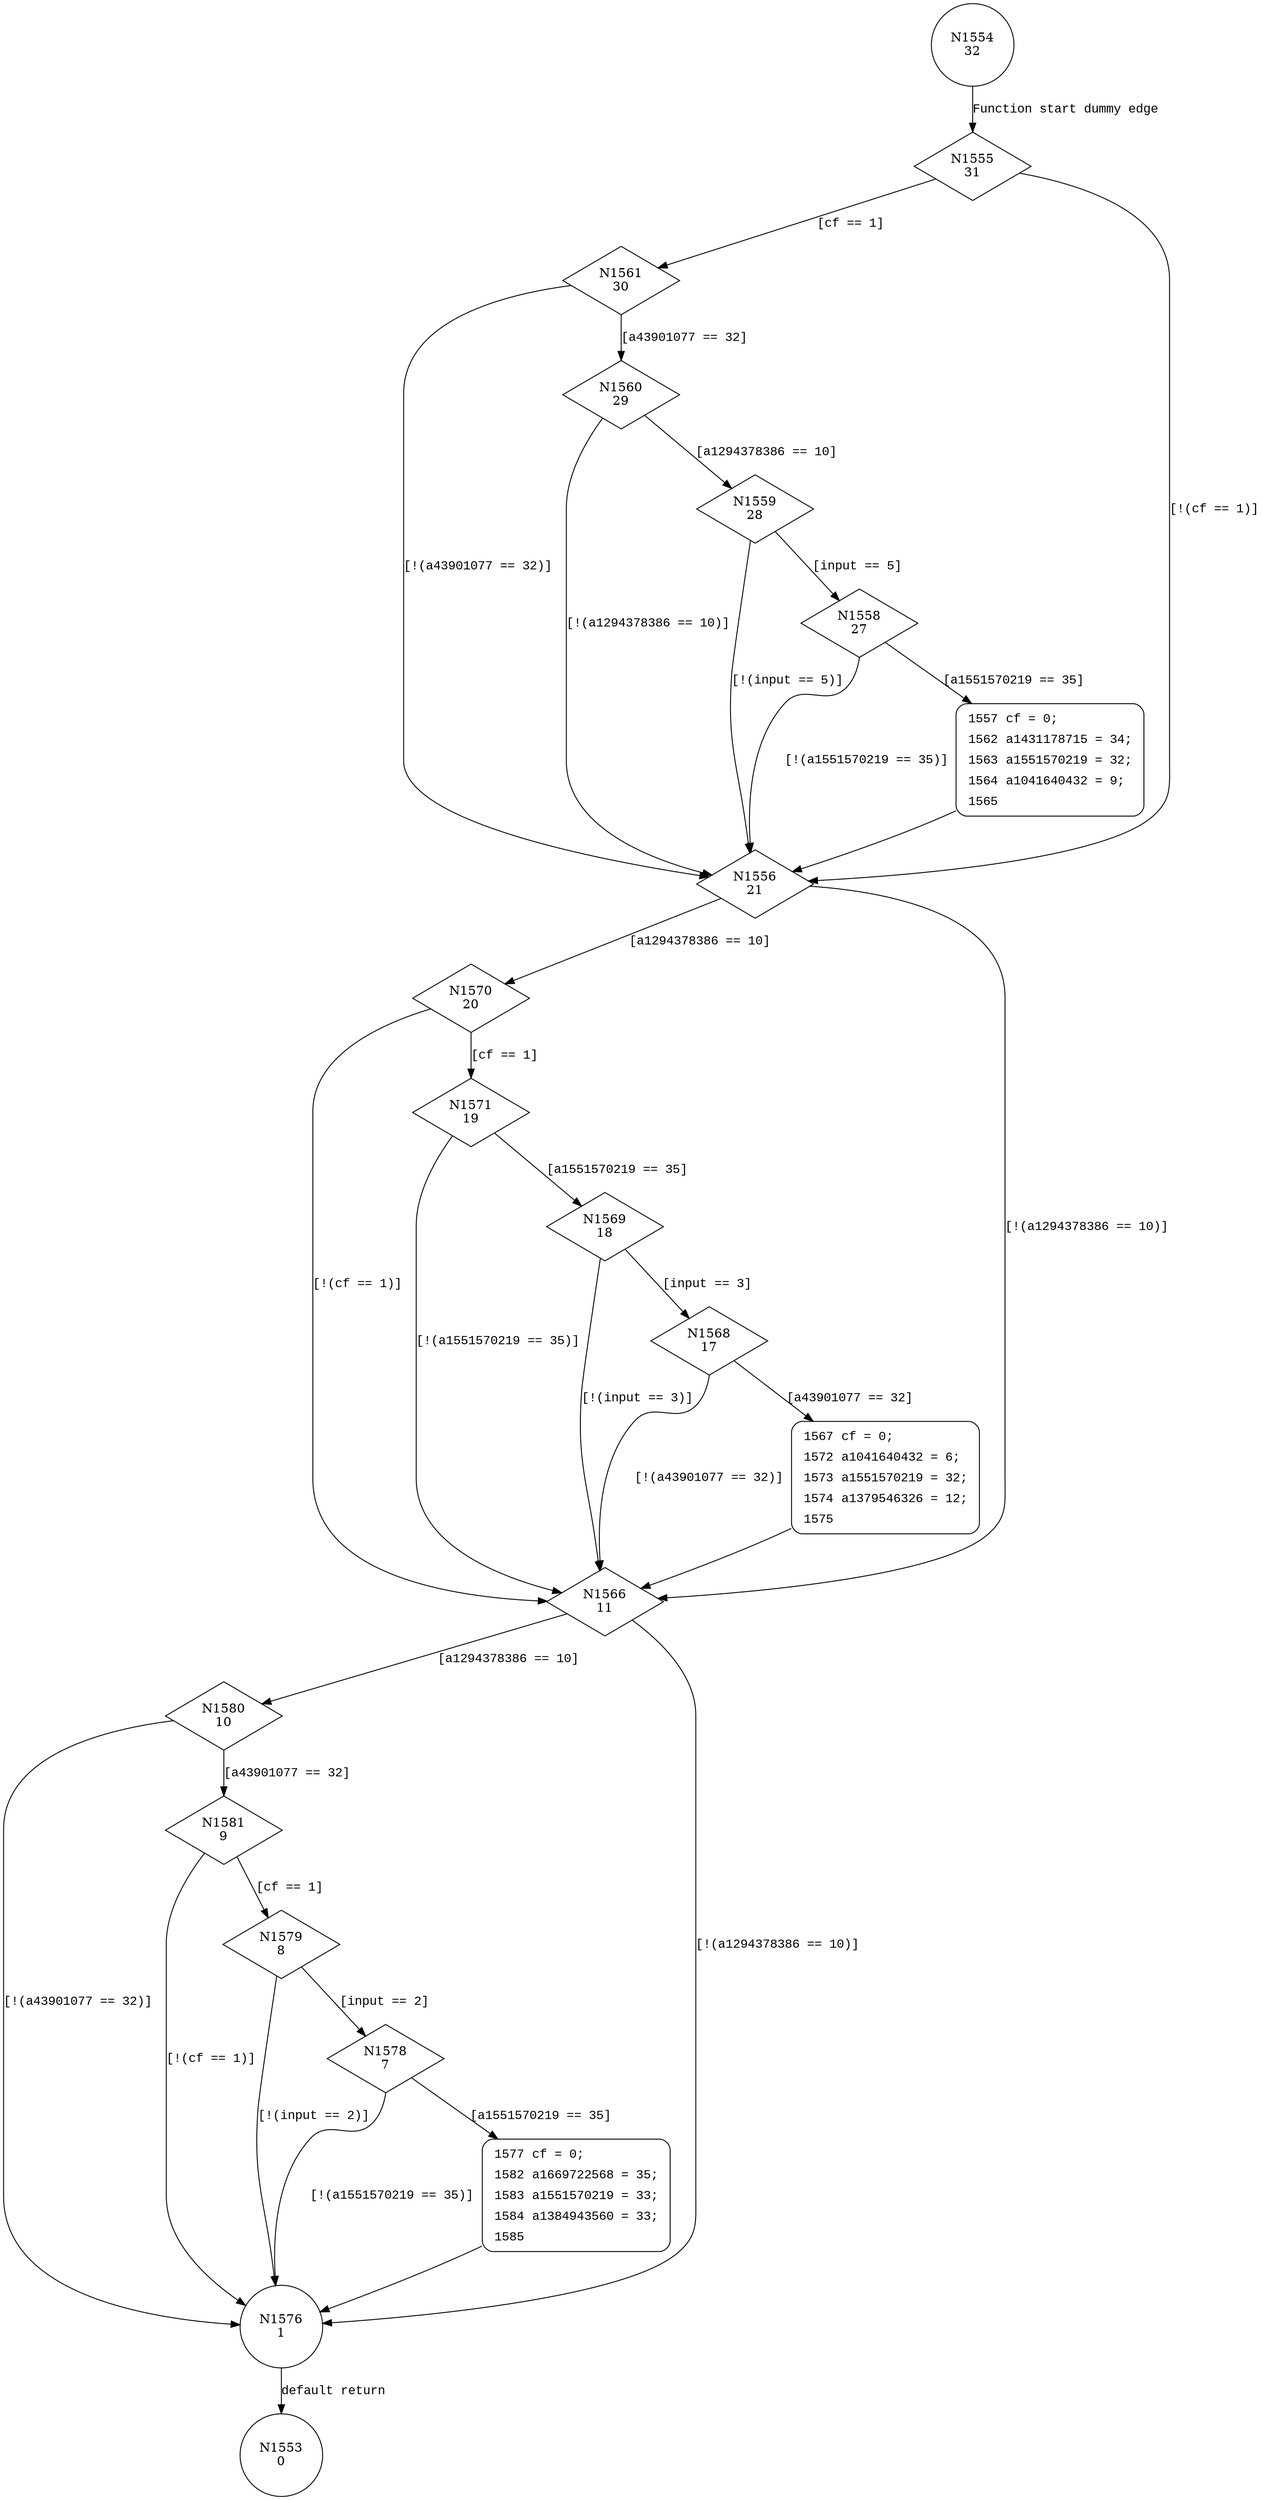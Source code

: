 digraph calculate_outputm119 {
1554 [shape="circle" label="N1554\n32"]
1555 [shape="diamond" label="N1555\n31"]
1561 [shape="diamond" label="N1561\n30"]
1556 [shape="diamond" label="N1556\n21"]
1570 [shape="diamond" label="N1570\n20"]
1566 [shape="diamond" label="N1566\n11"]
1580 [shape="diamond" label="N1580\n10"]
1576 [shape="circle" label="N1576\n1"]
1553 [shape="circle" label="N1553\n0"]
1581 [shape="diamond" label="N1581\n9"]
1579 [shape="diamond" label="N1579\n8"]
1578 [shape="diamond" label="N1578\n7"]
1577 [shape="circle" label="N1577\n6"]
1571 [shape="diamond" label="N1571\n19"]
1569 [shape="diamond" label="N1569\n18"]
1568 [shape="diamond" label="N1568\n17"]
1567 [shape="circle" label="N1567\n16"]
1560 [shape="diamond" label="N1560\n29"]
1559 [shape="diamond" label="N1559\n28"]
1558 [shape="diamond" label="N1558\n27"]
1557 [shape="circle" label="N1557\n26"]
1577 [style="filled,bold" penwidth="1" fillcolor="white" fontname="Courier New" shape="Mrecord" label=<<table border="0" cellborder="0" cellpadding="3" bgcolor="white"><tr><td align="right">1577</td><td align="left">cf = 0;</td></tr><tr><td align="right">1582</td><td align="left">a1669722568 = 35;</td></tr><tr><td align="right">1583</td><td align="left">a1551570219 = 33;</td></tr><tr><td align="right">1584</td><td align="left">a1384943560 = 33;</td></tr><tr><td align="right">1585</td><td align="left"></td></tr></table>>]
1577 -> 1576[label=""]
1567 [style="filled,bold" penwidth="1" fillcolor="white" fontname="Courier New" shape="Mrecord" label=<<table border="0" cellborder="0" cellpadding="3" bgcolor="white"><tr><td align="right">1567</td><td align="left">cf = 0;</td></tr><tr><td align="right">1572</td><td align="left">a1041640432 = 6;</td></tr><tr><td align="right">1573</td><td align="left">a1551570219 = 32;</td></tr><tr><td align="right">1574</td><td align="left">a1379546326 = 12;</td></tr><tr><td align="right">1575</td><td align="left"></td></tr></table>>]
1567 -> 1566[label=""]
1557 [style="filled,bold" penwidth="1" fillcolor="white" fontname="Courier New" shape="Mrecord" label=<<table border="0" cellborder="0" cellpadding="3" bgcolor="white"><tr><td align="right">1557</td><td align="left">cf = 0;</td></tr><tr><td align="right">1562</td><td align="left">a1431178715 = 34;</td></tr><tr><td align="right">1563</td><td align="left">a1551570219 = 32;</td></tr><tr><td align="right">1564</td><td align="left">a1041640432 = 9;</td></tr><tr><td align="right">1565</td><td align="left"></td></tr></table>>]
1557 -> 1556[label=""]
1554 -> 1555 [label="Function start dummy edge" fontname="Courier New"]
1555 -> 1561 [label="[cf == 1]" fontname="Courier New"]
1555 -> 1556 [label="[!(cf == 1)]" fontname="Courier New"]
1556 -> 1570 [label="[a1294378386 == 10]" fontname="Courier New"]
1556 -> 1566 [label="[!(a1294378386 == 10)]" fontname="Courier New"]
1566 -> 1580 [label="[a1294378386 == 10]" fontname="Courier New"]
1566 -> 1576 [label="[!(a1294378386 == 10)]" fontname="Courier New"]
1576 -> 1553 [label="default return" fontname="Courier New"]
1580 -> 1581 [label="[a43901077 == 32]" fontname="Courier New"]
1580 -> 1576 [label="[!(a43901077 == 32)]" fontname="Courier New"]
1581 -> 1579 [label="[cf == 1]" fontname="Courier New"]
1581 -> 1576 [label="[!(cf == 1)]" fontname="Courier New"]
1579 -> 1578 [label="[input == 2]" fontname="Courier New"]
1579 -> 1576 [label="[!(input == 2)]" fontname="Courier New"]
1578 -> 1577 [label="[a1551570219 == 35]" fontname="Courier New"]
1578 -> 1576 [label="[!(a1551570219 == 35)]" fontname="Courier New"]
1570 -> 1571 [label="[cf == 1]" fontname="Courier New"]
1570 -> 1566 [label="[!(cf == 1)]" fontname="Courier New"]
1571 -> 1569 [label="[a1551570219 == 35]" fontname="Courier New"]
1571 -> 1566 [label="[!(a1551570219 == 35)]" fontname="Courier New"]
1569 -> 1568 [label="[input == 3]" fontname="Courier New"]
1569 -> 1566 [label="[!(input == 3)]" fontname="Courier New"]
1568 -> 1567 [label="[a43901077 == 32]" fontname="Courier New"]
1568 -> 1566 [label="[!(a43901077 == 32)]" fontname="Courier New"]
1561 -> 1560 [label="[a43901077 == 32]" fontname="Courier New"]
1561 -> 1556 [label="[!(a43901077 == 32)]" fontname="Courier New"]
1560 -> 1559 [label="[a1294378386 == 10]" fontname="Courier New"]
1560 -> 1556 [label="[!(a1294378386 == 10)]" fontname="Courier New"]
1559 -> 1558 [label="[input == 5]" fontname="Courier New"]
1559 -> 1556 [label="[!(input == 5)]" fontname="Courier New"]
1558 -> 1557 [label="[a1551570219 == 35]" fontname="Courier New"]
1558 -> 1556 [label="[!(a1551570219 == 35)]" fontname="Courier New"]
}